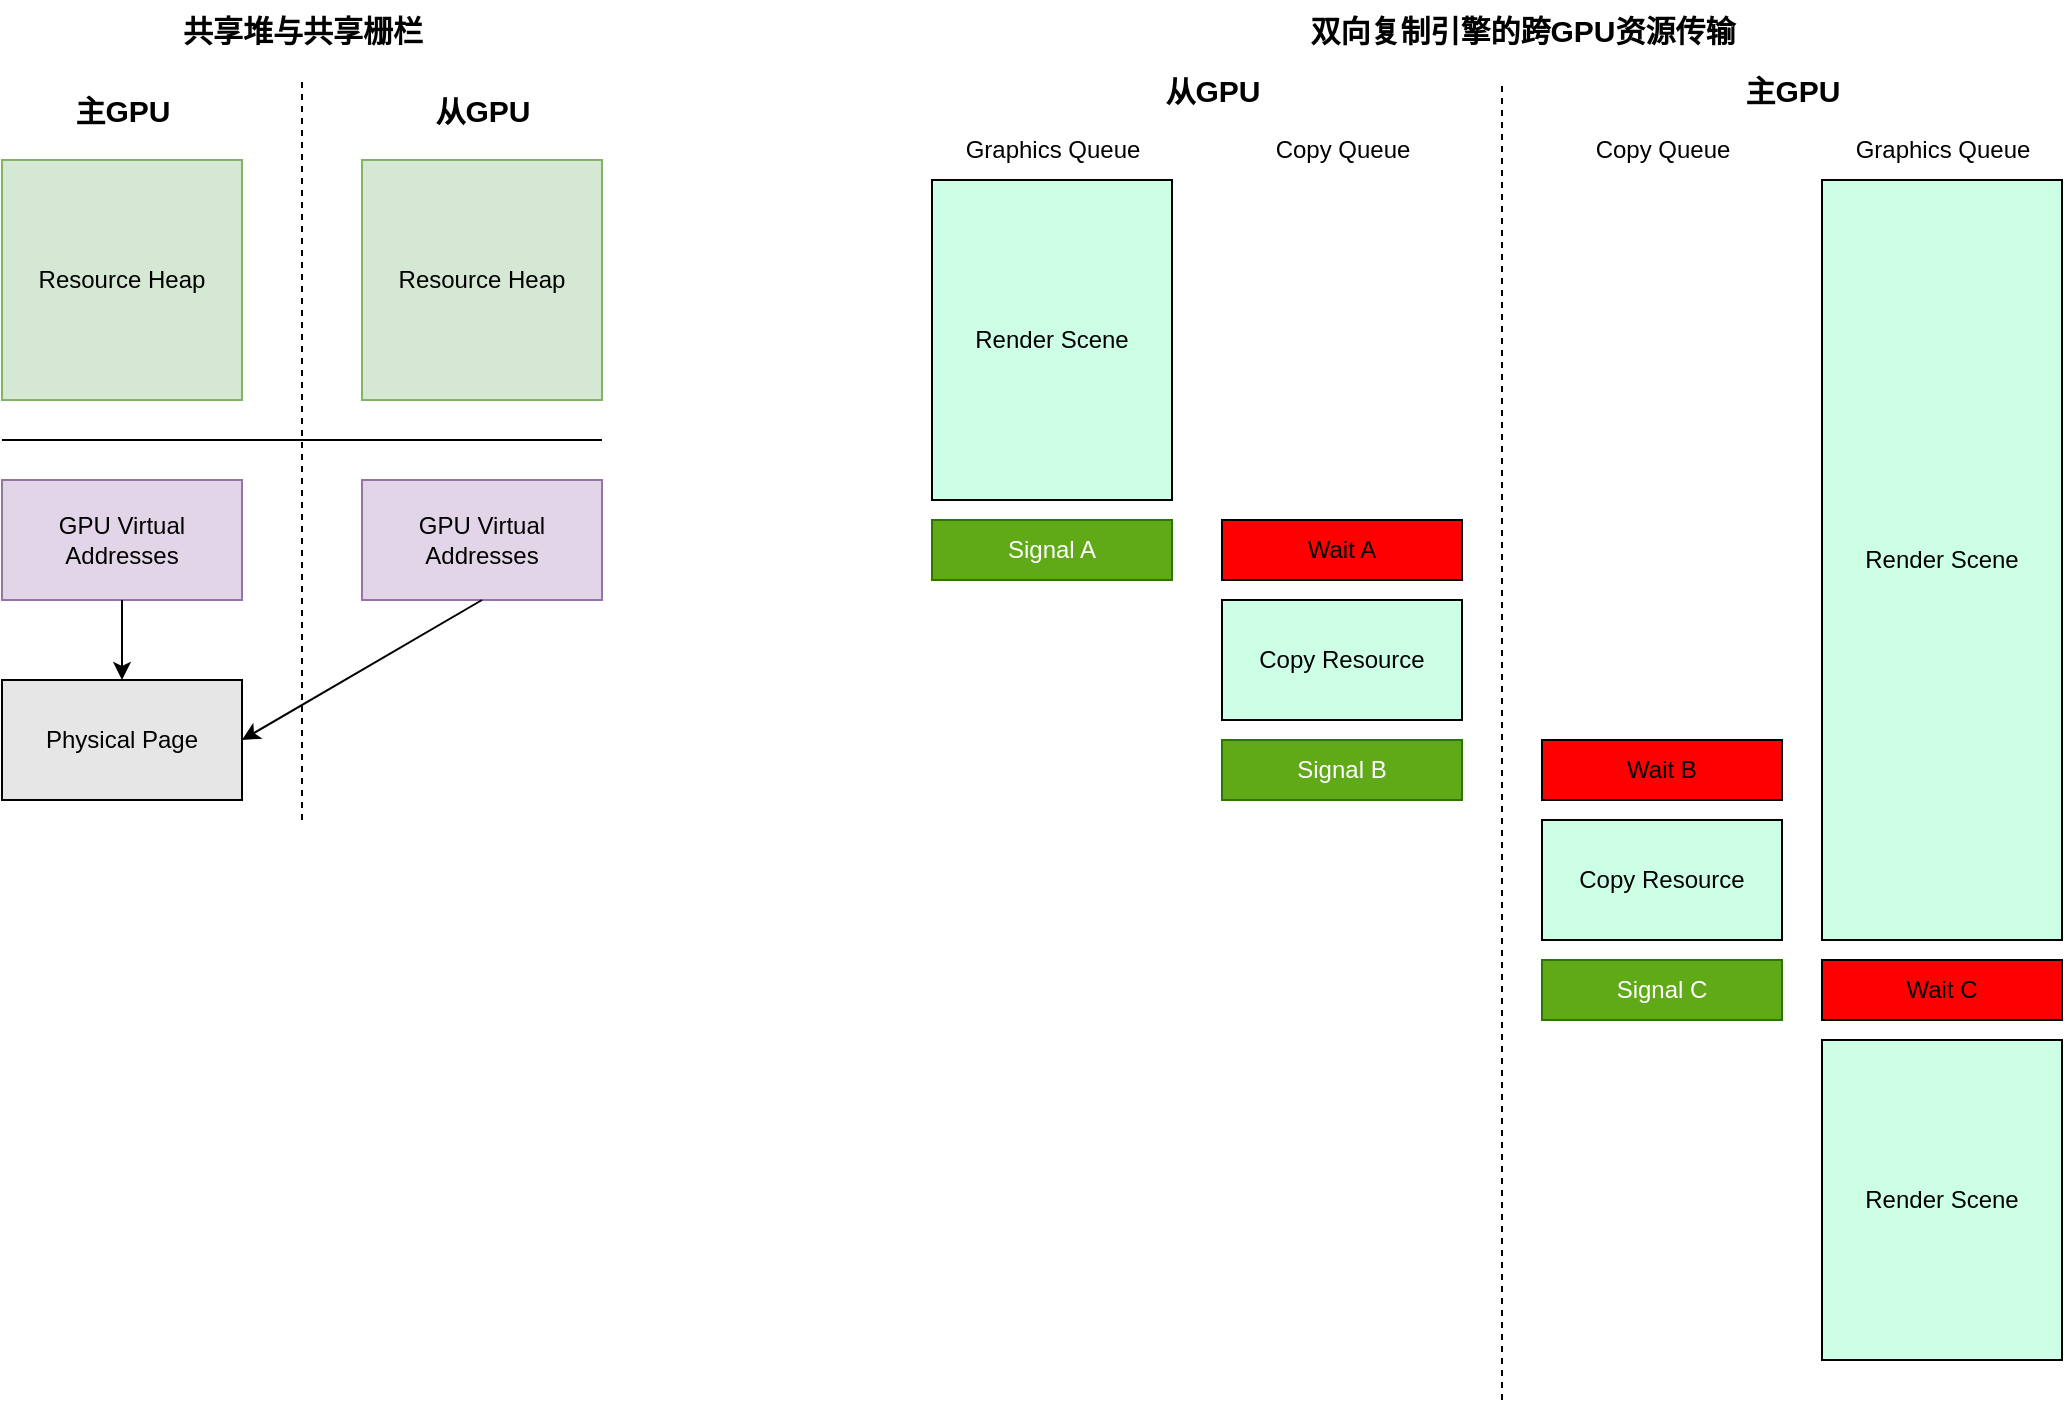 <mxfile version="24.4.0" type="github">
  <diagram name="第 1 页" id="W9WQcyDblY8BYKCmj8dJ">
    <mxGraphModel dx="2074" dy="1067" grid="1" gridSize="10" guides="1" tooltips="1" connect="1" arrows="1" fold="1" page="1" pageScale="1" pageWidth="2339" pageHeight="3300" math="0" shadow="0">
      <root>
        <mxCell id="0" />
        <mxCell id="1" parent="0" />
        <mxCell id="nqPAppNRH0ifxpVo2W8d-1" value="Resource Heap" style="whiteSpace=wrap;html=1;fillColor=#d5e8d4;strokeColor=#82b366;" vertex="1" parent="1">
          <mxGeometry x="720" y="260" width="120" height="120" as="geometry" />
        </mxCell>
        <mxCell id="nqPAppNRH0ifxpVo2W8d-2" value="Resource Heap" style="whiteSpace=wrap;html=1;fillColor=#d5e8d4;strokeColor=#82b366;" vertex="1" parent="1">
          <mxGeometry x="900" y="260" width="120" height="120" as="geometry" />
        </mxCell>
        <mxCell id="nqPAppNRH0ifxpVo2W8d-3" value="GPU Virtual&lt;div&gt;Addresses&lt;/div&gt;" style="whiteSpace=wrap;html=1;fillColor=#e1d5e7;strokeColor=#9673a6;" vertex="1" parent="1">
          <mxGeometry x="720" y="420" width="120" height="60" as="geometry" />
        </mxCell>
        <mxCell id="nqPAppNRH0ifxpVo2W8d-4" value="GPU Virtual&lt;div&gt;Addresses&lt;/div&gt;" style="whiteSpace=wrap;html=1;fillColor=#e1d5e7;strokeColor=#9673a6;" vertex="1" parent="1">
          <mxGeometry x="900" y="420" width="120" height="60" as="geometry" />
        </mxCell>
        <mxCell id="nqPAppNRH0ifxpVo2W8d-6" value="&lt;span style=&quot;white-space: nowrap;&quot;&gt;Physical Page&lt;/span&gt;" style="whiteSpace=wrap;html=1;fillColor=#E6E6E6;" vertex="1" parent="1">
          <mxGeometry x="720" y="520" width="120" height="60" as="geometry" />
        </mxCell>
        <mxCell id="nqPAppNRH0ifxpVo2W8d-7" value="&lt;span style=&quot;font-size: 15px;&quot;&gt;&lt;b&gt;主GPU&lt;/b&gt;&lt;/span&gt;" style="text;html=1;align=center;verticalAlign=middle;resizable=0;points=[];autosize=1;strokeColor=none;fillColor=none;" vertex="1" parent="1">
          <mxGeometry x="745" y="220" width="70" height="30" as="geometry" />
        </mxCell>
        <mxCell id="nqPAppNRH0ifxpVo2W8d-8" value="&lt;span style=&quot;font-size: 15px;&quot;&gt;&lt;b&gt;从GPU&lt;/b&gt;&lt;/span&gt;" style="text;html=1;align=center;verticalAlign=middle;resizable=0;points=[];autosize=1;strokeColor=none;fillColor=none;" vertex="1" parent="1">
          <mxGeometry x="925" y="220" width="70" height="30" as="geometry" />
        </mxCell>
        <mxCell id="nqPAppNRH0ifxpVo2W8d-10" value="" style="endArrow=none;html=1;rounded=0;" edge="1" parent="1">
          <mxGeometry width="50" height="50" relative="1" as="geometry">
            <mxPoint x="720" y="400" as="sourcePoint" />
            <mxPoint x="1020" y="400" as="targetPoint" />
          </mxGeometry>
        </mxCell>
        <mxCell id="nqPAppNRH0ifxpVo2W8d-11" value="" style="endArrow=none;dashed=1;html=1;rounded=0;" edge="1" parent="1">
          <mxGeometry width="50" height="50" relative="1" as="geometry">
            <mxPoint x="870" y="590" as="sourcePoint" />
            <mxPoint x="870" y="220" as="targetPoint" />
          </mxGeometry>
        </mxCell>
        <mxCell id="nqPAppNRH0ifxpVo2W8d-12" value="" style="endArrow=classic;html=1;rounded=0;exitX=0.5;exitY=1;exitDx=0;exitDy=0;" edge="1" parent="1" source="nqPAppNRH0ifxpVo2W8d-3" target="nqPAppNRH0ifxpVo2W8d-6">
          <mxGeometry width="50" height="50" relative="1" as="geometry">
            <mxPoint x="400" y="750" as="sourcePoint" />
            <mxPoint x="450" y="700" as="targetPoint" />
          </mxGeometry>
        </mxCell>
        <mxCell id="nqPAppNRH0ifxpVo2W8d-13" value="" style="endArrow=classic;html=1;rounded=0;exitX=0.5;exitY=1;exitDx=0;exitDy=0;entryX=1;entryY=0.5;entryDx=0;entryDy=0;" edge="1" parent="1" source="nqPAppNRH0ifxpVo2W8d-4" target="nqPAppNRH0ifxpVo2W8d-6">
          <mxGeometry width="50" height="50" relative="1" as="geometry">
            <mxPoint x="1120" y="640" as="sourcePoint" />
            <mxPoint x="1170" y="590" as="targetPoint" />
          </mxGeometry>
        </mxCell>
        <mxCell id="nqPAppNRH0ifxpVo2W8d-14" value="&lt;span style=&quot;font-size: 15px;&quot;&gt;&lt;b&gt;从GPU&lt;/b&gt;&lt;/span&gt;" style="text;html=1;align=center;verticalAlign=middle;resizable=0;points=[];autosize=1;strokeColor=none;fillColor=none;" vertex="1" parent="1">
          <mxGeometry x="1290" y="210" width="70" height="30" as="geometry" />
        </mxCell>
        <mxCell id="nqPAppNRH0ifxpVo2W8d-15" value="&lt;span style=&quot;font-size: 15px;&quot;&gt;&lt;b&gt;主GPU&lt;/b&gt;&lt;/span&gt;" style="text;html=1;align=center;verticalAlign=middle;resizable=0;points=[];autosize=1;strokeColor=none;fillColor=none;" vertex="1" parent="1">
          <mxGeometry x="1580" y="210" width="70" height="30" as="geometry" />
        </mxCell>
        <mxCell id="nqPAppNRH0ifxpVo2W8d-17" value="Render Scene" style="whiteSpace=wrap;html=1;fillColor=#CCFFE6;" vertex="1" parent="1">
          <mxGeometry x="1185" y="270" width="120" height="160" as="geometry" />
        </mxCell>
        <mxCell id="nqPAppNRH0ifxpVo2W8d-18" value="Graphics Queue" style="text;html=1;align=center;verticalAlign=middle;resizable=0;points=[];autosize=1;strokeColor=none;fillColor=none;" vertex="1" parent="1">
          <mxGeometry x="1190" y="240" width="110" height="30" as="geometry" />
        </mxCell>
        <mxCell id="nqPAppNRH0ifxpVo2W8d-20" value="Signal A" style="whiteSpace=wrap;html=1;fillColor=#60a917;fontColor=#ffffff;strokeColor=#2D7600;" vertex="1" parent="1">
          <mxGeometry x="1185" y="440" width="120" height="30" as="geometry" />
        </mxCell>
        <mxCell id="nqPAppNRH0ifxpVo2W8d-21" value="Copy Resource" style="whiteSpace=wrap;html=1;fillColor=#CCFFE6;" vertex="1" parent="1">
          <mxGeometry x="1330" y="480" width="120" height="60" as="geometry" />
        </mxCell>
        <mxCell id="nqPAppNRH0ifxpVo2W8d-22" value="Copy Queue" style="text;html=1;align=center;verticalAlign=middle;resizable=0;points=[];autosize=1;strokeColor=none;fillColor=none;" vertex="1" parent="1">
          <mxGeometry x="1345" y="240" width="90" height="30" as="geometry" />
        </mxCell>
        <mxCell id="nqPAppNRH0ifxpVo2W8d-23" value="Signal B" style="whiteSpace=wrap;html=1;fillColor=#60a917;fontColor=#ffffff;strokeColor=#2D7600;" vertex="1" parent="1">
          <mxGeometry x="1330" y="550" width="120" height="30" as="geometry" />
        </mxCell>
        <mxCell id="nqPAppNRH0ifxpVo2W8d-24" value="Wait A" style="whiteSpace=wrap;html=1;fillColor=#FF0000;" vertex="1" parent="1">
          <mxGeometry x="1330" y="440" width="120" height="30" as="geometry" />
        </mxCell>
        <mxCell id="nqPAppNRH0ifxpVo2W8d-25" value="Copy Resource" style="whiteSpace=wrap;html=1;fillColor=#CCFFE6;" vertex="1" parent="1">
          <mxGeometry x="1490" y="590" width="120" height="60" as="geometry" />
        </mxCell>
        <mxCell id="nqPAppNRH0ifxpVo2W8d-26" value="Copy Queue" style="text;html=1;align=center;verticalAlign=middle;resizable=0;points=[];autosize=1;strokeColor=none;fillColor=none;" vertex="1" parent="1">
          <mxGeometry x="1505" y="240" width="90" height="30" as="geometry" />
        </mxCell>
        <mxCell id="nqPAppNRH0ifxpVo2W8d-27" value="Signal C" style="whiteSpace=wrap;html=1;fillColor=#60a917;fontColor=#ffffff;strokeColor=#2D7600;" vertex="1" parent="1">
          <mxGeometry x="1490" y="660" width="120" height="30" as="geometry" />
        </mxCell>
        <mxCell id="nqPAppNRH0ifxpVo2W8d-28" value="Wait B" style="whiteSpace=wrap;html=1;fillColor=#FF0000;" vertex="1" parent="1">
          <mxGeometry x="1490" y="550" width="120" height="30" as="geometry" />
        </mxCell>
        <mxCell id="nqPAppNRH0ifxpVo2W8d-31" value="Render Scene" style="whiteSpace=wrap;html=1;fillColor=#CCFFE6;" vertex="1" parent="1">
          <mxGeometry x="1630" y="270" width="120" height="380" as="geometry" />
        </mxCell>
        <mxCell id="nqPAppNRH0ifxpVo2W8d-32" value="Graphics Queue" style="text;html=1;align=center;verticalAlign=middle;resizable=0;points=[];autosize=1;strokeColor=none;fillColor=none;" vertex="1" parent="1">
          <mxGeometry x="1635" y="240" width="110" height="30" as="geometry" />
        </mxCell>
        <mxCell id="nqPAppNRH0ifxpVo2W8d-33" value="Wait C" style="whiteSpace=wrap;html=1;fillColor=#FF0000;" vertex="1" parent="1">
          <mxGeometry x="1630" y="660" width="120" height="30" as="geometry" />
        </mxCell>
        <mxCell id="nqPAppNRH0ifxpVo2W8d-35" value="Render Scene" style="whiteSpace=wrap;html=1;fillColor=#CCFFE6;" vertex="1" parent="1">
          <mxGeometry x="1630" y="700" width="120" height="160" as="geometry" />
        </mxCell>
        <mxCell id="nqPAppNRH0ifxpVo2W8d-36" value="" style="endArrow=none;dashed=1;html=1;rounded=0;" edge="1" parent="1">
          <mxGeometry width="50" height="50" relative="1" as="geometry">
            <mxPoint x="1470" y="880" as="sourcePoint" />
            <mxPoint x="1470" y="220" as="targetPoint" />
          </mxGeometry>
        </mxCell>
        <mxCell id="nqPAppNRH0ifxpVo2W8d-37" value="&lt;font style=&quot;font-size: 15px;&quot;&gt;&lt;b&gt;共享堆与共享栅栏&lt;/b&gt;&lt;/font&gt;" style="text;html=1;align=center;verticalAlign=middle;resizable=0;points=[];autosize=1;strokeColor=none;fillColor=none;" vertex="1" parent="1">
          <mxGeometry x="800" y="180" width="140" height="30" as="geometry" />
        </mxCell>
        <mxCell id="nqPAppNRH0ifxpVo2W8d-38" value="&lt;span style=&quot;font-size: 15px;&quot;&gt;&lt;b&gt;双向复制引擎的跨GPU资源传输&lt;/b&gt;&lt;/span&gt;" style="text;html=1;align=center;verticalAlign=middle;resizable=0;points=[];autosize=1;strokeColor=none;fillColor=none;" vertex="1" parent="1">
          <mxGeometry x="1360" y="180" width="240" height="30" as="geometry" />
        </mxCell>
      </root>
    </mxGraphModel>
  </diagram>
</mxfile>
